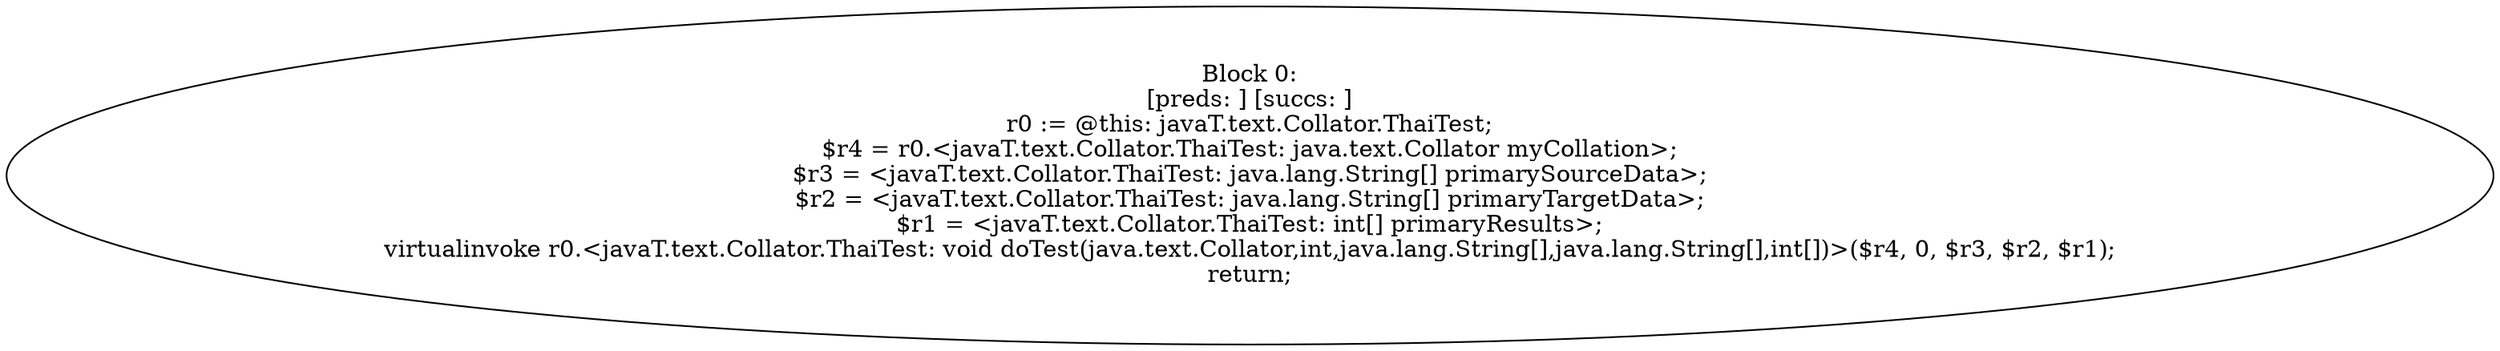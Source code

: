 digraph "unitGraph" {
    "Block 0:
[preds: ] [succs: ]
r0 := @this: javaT.text.Collator.ThaiTest;
$r4 = r0.<javaT.text.Collator.ThaiTest: java.text.Collator myCollation>;
$r3 = <javaT.text.Collator.ThaiTest: java.lang.String[] primarySourceData>;
$r2 = <javaT.text.Collator.ThaiTest: java.lang.String[] primaryTargetData>;
$r1 = <javaT.text.Collator.ThaiTest: int[] primaryResults>;
virtualinvoke r0.<javaT.text.Collator.ThaiTest: void doTest(java.text.Collator,int,java.lang.String[],java.lang.String[],int[])>($r4, 0, $r3, $r2, $r1);
return;
"
}

